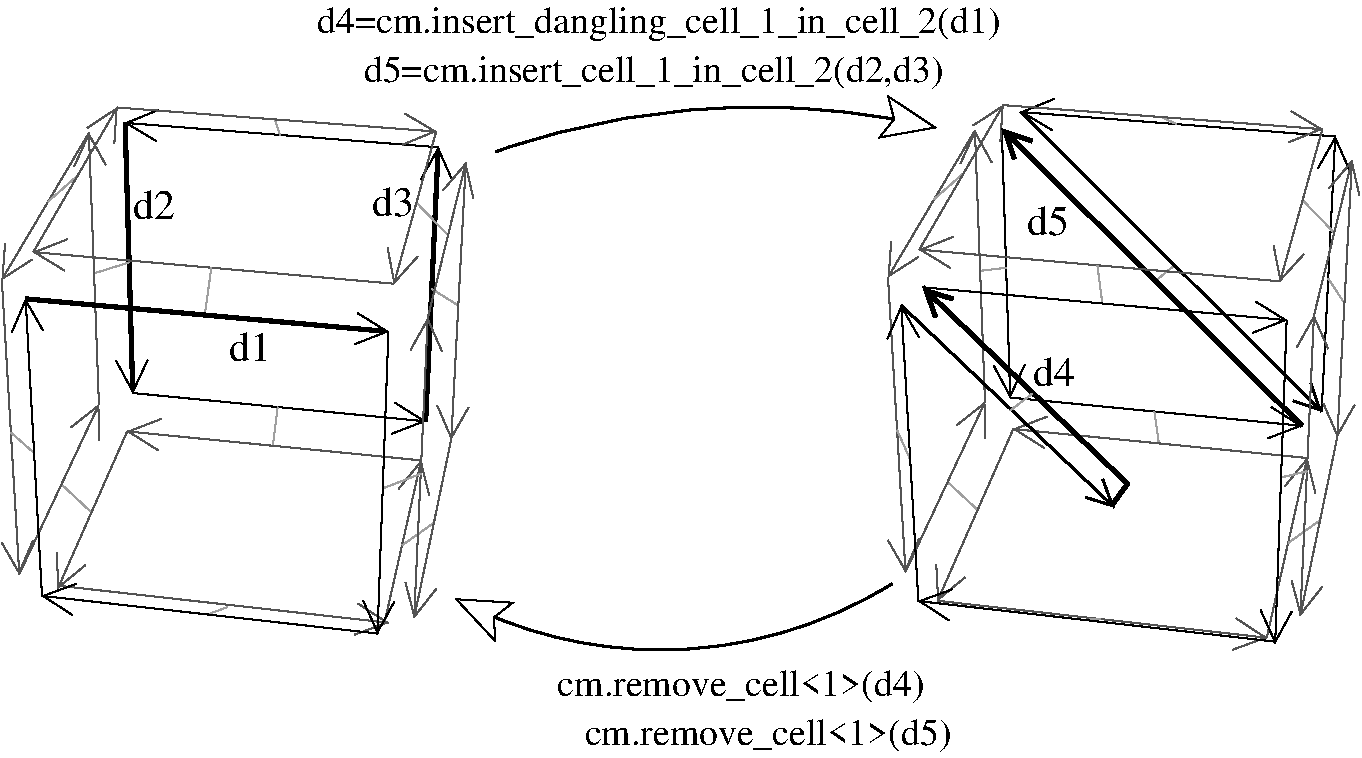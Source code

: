 #FIG 3.2  Produced by xfig version 3.2.8
Portrait
Center
Metric
A4
100.00
Single
-2
1200 2
0 32 #000000
0 33 #535353
0 35 #9f9f9f
5 1 0 2 0 7 50 -1 -1 0.000 0 0 1 0 5408.909 6107.505 3539 800 5061 491 6690 628
	2 0 1.00 299.29 299.29
5 1 0 2 0 7 50 -1 -1 0.000 0 0 1 0 4718.675 1229.214 6373 3885 4879 4354 3250 3992
	2 0 1.00 299.29 299.29
6 7001 620 9316 2882
2 1 0 1 32 0 962 0 -1 0.000 1 0 7 1 0 2
	0 0 1.00 224.47 224.47
	 7216 2555 9301 2757
2 1 0 1 35 0 949 0 -1 0.000 1 0 7 0 0 2
	 8278 2882 8246 2655
2 1 0 1 35 0 831 0 -1 0.000 1 0 7 0 0 2
	 8391 1610 8253 1722
2 1 0 1 32 0 876 0 -1 0.000 1 0 7 1 0 2
	0 0 1.00 224.47 224.47
	 7156 635 7216 2555
2 1 0 1 35 0 859 0 -1 0.000 1 0 7 0 0 2
	 7001 1650 7186 1628
2 1 0 3 32 0 259 0 -1 0.000 1 0 7 1 0 2
	0 0 3.00 180.00 180.00
	 9301 2757 7156 635
-6
6 6338 648 7086 3800
2 1 0 1 35 0 758 0 -1 0.000 1 0 7 0 0 2
	 6984 3358 6769 3159
2 1 0 1 35 0 338 0 -1 0.000 1 0 7 0 0 2
	 6500 2994 6408 2787
2 1 0 1 35 0 449 0 -1 0.000 1 0 7 0 0 2
	 6887 949 6672 1139
2 1 0 1 33 0 356 0 -1 0.000 1 0 7 1 0 2
	0 0 1.00 224.47 224.47
	 6343 1695 6468 3800
2 1 0 1 33 0 452 0 -1 0.000 1 0 7 1 0 2
	0 0 1.00 224.47 224.47
	 6964 648 6343 1695
2 1 0 1 33 0 834 0 -1 0.000 1 0 7 1 0 2
	0 0 1.00 224.47 224.47
	 7036 2588 6964 648
2 1 0 1 33 0 737 0 -1 0.000 1 0 7 1 0 2
	0 0 1.00 224.47 224.47
	 6468 3800 7036 2588
-6
6 6567 466 9531 1882
2 1 0 1 35 0 660 0 -1 0.000 1 0 7 0 0 2
	 8401 600 8293 550
2 1 0 1 35 0 341 0 -1 0.000 1 0 7 0 0 2
	 9531 1378 9306 1146
2 1 0 1 35 0 77 0 -1 0.000 1 0 7 0 0 2
	 7874 1882 7839 1610
2 1 0 1 33 0 414 0 -1 0.000 1 0 7 1 0 2
	0 0 1.00 224.47 224.47
	 6567 1498 7166 466
2 1 0 1 33 0 96 0 -1 0.000 1 0 7 1 0 2
	0 0 1.00 224.47 224.47
	 9144 1725 6567 1498
2 1 0 1 33 0 631 0 -1 0.000 1 0 7 1 0 2
	0 0 1.00 224.47 224.47
	 7166 466 9446 638
2 1 0 1 33 0 313 0 -1 0.000 1 0 7 1 0 2
	0 0 1.00 224.47 224.47
	 9446 638 9144 1725
-6
6 6691 2692 9394 4355
2 1 0 1 35 0 455 0 -1 0.000 1 0 7 0 0 2
	 7737 4142 7859 4139
2 1 0 1 33 0 754 0 -1 0.000 1 0 7 1 0 2
	0 0 1.00 224.47 224.47
	 7238 2780 6697 4007
2 1 0 1 33 0 936 0 -1 0.000 1 0 7 1 0 2
	0 0 1.00 224.47 224.47
	 9338 2987 7238 2780
2 1 0 1 33 0 669 0 -1 0.000 1 0 7 1 0 2
	0 0 1.00 224.47 224.47
	 9049 4271 9338 2987
2 1 0 1 33 0 487 0 -1 0.000 1 0 7 1 0 2
	0 0 1.00 224.47 224.47
	 6697 4007 9049 4271
-6
6 7276 421 9638 2670
2 1 0 1 32 0 689 0 -1 0.000 1 0 7 1 0 2
	0 0 1.00 224.47 224.47
	 9538 690 7291 515
2 1 0 1 32 0 776 0 -1 0.000 1 0 7 1 0 2
	0 0 1.00 224.47 224.47
	 9441 2655 9538 690
2 1 0 2 32 0 259 0 -1 0.000 1 0 7 1 0 2
	0 0 2.00 180.00 180.00
	 7291 515 9441 2655
-6
6 7 483 3372 4244
6 671 500 3272 2900
2 1 0 1 32 0 960 0 -1 0.000 1 0 7 1 0 2
	0 0 1.00 224.47 224.47
	 948 2523 3040 2725
2 1 0 1 35 0 953 0 -1 0.000 1 0 7 0 0 2
	 1948 2900 1983 2623
2 1 0 1 35 0 770 0 -1 0.000 1 0 7 0 0 2
	 3272 1897 3085 1780
2 1 0 1 32 0 703 0 -1 0.000 1 0 7 1 0 2
	0 0 1.00 224.47 224.47
	 3130 767 893 593
2 1 0 1 35 0 667 0 -1 0.000 1 0 7 0 0 2
	 1963 568 2000 680
2 1 0 1 35 0 860 0 -1 0.000 1 0 7 0 0 2
	 671 1668 920 1590
2 1 0 3 32 0 872 0 -1 0.000 1 0 7 1 0 2
	0 0 1.00 224.47 224.47
	 893 593 948 2523
2 1 0 3 32 0 791 0 -1 0.000 1 0 7 1 0 2
	0 0 1.00 224.47 224.47
	 3040 2725 3130 767
-6
6 7 665 756 3817
2 1 0 1 35 0 762 0 -1 0.000 1 0 7 0 0 2
	 653 3376 439 3176
2 1 0 1 35 0 323 0 -1 0.000 1 0 7 0 0 2
	 244 2952 77 2805
2 1 0 1 35 0 445 0 -1 0.000 1 0 7 0 0 2
	 556 967 342 1156
2 1 0 1 33 0 349 0 -1 0.000 1 0 7 1 0 2
	0 0 1.00 224.47 224.47
	 12 1713 137 3817
2 1 0 1 33 0 448 0 -1 0.000 1 0 7 1 0 2
	0 0 1.00 224.47 224.47
	 634 665 12 1713
2 1 0 1 33 0 839 0 -1 0.000 1 0 7 1 0 2
	0 0 1.00 224.47 224.47
	 706 2605 634 665
2 1 0 1 33 0 740 0 -1 0.000 1 0 7 1 0 2
	0 0 1.00 224.47 224.47
	 137 3817 706 2605
-6
6 237 483 3200 1964
2 1 0 1 35 0 334 0 -1 0.000 1 0 7 0 0 2
	 3200 1396 2976 1164
2 1 0 1 35 0 71 0 -1 0.000 1 0 7 0 0 2
	 1462 1964 1509 1628
2 1 0 1 33 0 409 0 -1 0.000 1 0 7 1 0 2
	0 0 1.00 224.47 224.47
	 237 1516 836 483
2 1 0 1 33 0 631 0 -1 0.000 1 0 7 1 0 2
	0 0 1.00 224.47 224.47
	 836 483 3115 655
2 1 0 1 33 0 83 0 -1 0.000 1 0 7 1 0 2
	0 0 1.00 224.47 224.47
	 2814 1742 237 1516
2 1 0 1 33 0 305 0 -1 0.000 1 0 7 1 0 2
	0 0 1.00 224.47 224.47
	 3115 655 2814 1742
-6
6 412 2713 3098 4244
2 1 0 1 35 0 667 0 -1 0.000 1 0 7 0 0 2
	 3098 3451 2873 3610
2 1 0 1 35 0 444 0 -1 0.000 1 0 7 0 0 2
	 1484 4104 1624 4052
2 1 0 1 33 0 757 0 -1 0.000 1 0 7 1 0 2
	0 0 1.00 224.47 224.47
	 908 2797 412 3920
2 1 0 1 33 0 945 0 -1 0.000 1 0 7 1 0 2
	0 0 1.00 224.47 224.47
	 3008 3004 908 2797
2 1 0 1 33 0 483 0 -1 0.000 1 0 7 1 0 2
	0 0 1.00 224.47 224.47
	 422 3900 2774 4164
2 1 0 1 33 0 670 0 -1 0.000 1 0 7 1 0 2
	0 0 1.00 224.47 224.47
	 2746 4164 3008 3004
-6
6 85 1812 3006 4241
2 1 0 1 32 0 176 0 -1 0.000 1 0 7 1 0 2
	0 0 1.00 224.47 224.47
	 2774 2084 2696 4241
2 1 0 1 35 0 206 0 -1 0.000 1 0 7 0 0 2
	 3006 3099 2734 3204
2 1 0 3 32 0 58 0 -1 0.000 1 0 7 1 0 2
	0 0 1.00 224.47 224.47
	 182 1850 2774 2084
2 1 0 1 32 0 285 0 -1 0.000 1 0 7 1 0 2
	0 0 1.00 224.47 224.47
	 299 3972 182 1850
2 1 0 1 32 0 403 0 -1 0.000 1 0 7 1 0 2
	0 0 1.00 224.47 224.47
	 2696 4241 299 3972
-6
6 2903 877 3372 4129
2 1 0 1 33 0 740 0 -1 0.000 1 0 7 1 0 2
	0 0 1.00 224.47 224.47
	 3327 877 3223 2852
2 1 0 1 33 0 635 0 -1 0.000 1 0 7 1 0 2
	0 0 1.00 224.47 224.47
	 3223 2852 2958 4129
2 1 0 1 33 0 222 0 -1 0.000 1 0 7 1 0 2
	0 0 1.00 224.47 224.47
	 2958 4129 3055 1987
2 1 0 1 33 0 327 0 -1 0.000 1 0 7 1 0 2
	0 0 1.00 224.47 224.47
	 3055 1987 3327 877
-6
-6
2 1 0 1 32 0 422 0 -1 0.000 1 0 7 1 0 2
	0 0 1.00 224.47 224.47
	 9109 4299 6560 4009
2 1 0 1 32 0 307 0 -1 0.000 1 0 7 1 0 2
	0 0 1.00 224.47 224.47
	 6560 4009 6438 1897
2 1 0 1 32 0 57 0 -1 0.000 1 0 7 1 0 2
	0 0 1.00 224.47 224.47
	 6590 1767 9191 2002
2 1 0 1 32 0 173 0 -1 0.000 1 0 7 1 0 2
	0 0 1.00 224.47 224.47
	 9191 2002 9109 4311
2 1 0 1 35 0 209 0 -1 0.000 1 0 7 0 0 2
	 9336 3082 9146 3127
2 1 0 1 35 0 248 0 -1 0.000 1 0 7 0 0 2
	 7216 2648 7373 2528
2 1 0 1 35 0 761 0 -1 0.000 1 0 7 0 0 2
	 9488 1705 9603 1880
2 1 0 1 35 0 666 0 -1 0.000 1 0 7 0 0 2
	 9204 3593 9428 3433
2 1 0 1 33 0 232 0 -1 0.000 1 0 7 1 0 2
	0 0 1.00 224.47 224.47
	 9289 4112 9386 1969
2 1 0 1 33 0 737 0 -1 0.000 1 0 7 1 0 2
	0 0 1.00 224.47 224.47
	 9658 860 9553 2835
2 1 0 1 33 0 635 0 -1 0.000 1 0 7 1 0 2
	0 0 1.00 224.47 224.47
	 9553 2835 9289 4112
2 1 0 1 33 0 334 0 -1 0.000 1 0 7 1 0 2
	0 0 1.00 224.47 224.47
	 9386 1969 9658 860
2 1 0 3 32 0 259 0 -1 0.000 1 0 7 1 0 3
	0 0 3.00 180.00 180.00
	 7947 3319 8054 3171 6590 1767
2 1 0 2 32 0 259 0 -1 0.000 1 0 7 1 0 2
	0 0 2.00 180.00 180.00
	 6438 1897 7959 3339
4 0 0 50 -1 0 18 0.0000 4 255 2955 3981 4690 cm.remove_cell<1>(d4)\001
4 0 0 50 -1 0 18 0.0000 4 270 2955 4175 5034 cm.remove_cell<1>(d5)\001
4 0 0 50 -1 0 18 0.0000 4 270 4680 2597 301 d5=cm.insert_cell_1_in_cell_2(d2,d3)\001
4 0 0 50 -1 0 18 0.0000 4 270 5520 2262 -51 d4=cm.insert_dangling_cell_1_in_cell_2(d1)\001
4 0 0 50 -1 0 20 0.0000 4 225 330 7380 2475 d4\001
4 0 0 50 -1 0 20 0.0000 4 225 330 948 1276 d2\001
4 0 0 50 -1 0 20 0.0000 4 225 330 1635 2295 d1\001
4 0 0 50 -1 0 20 0.0000 4 225 330 2655 1260 d3\001
4 0 0 50 -1 0 20 0.0000 4 240 330 7335 1395 d5\001
